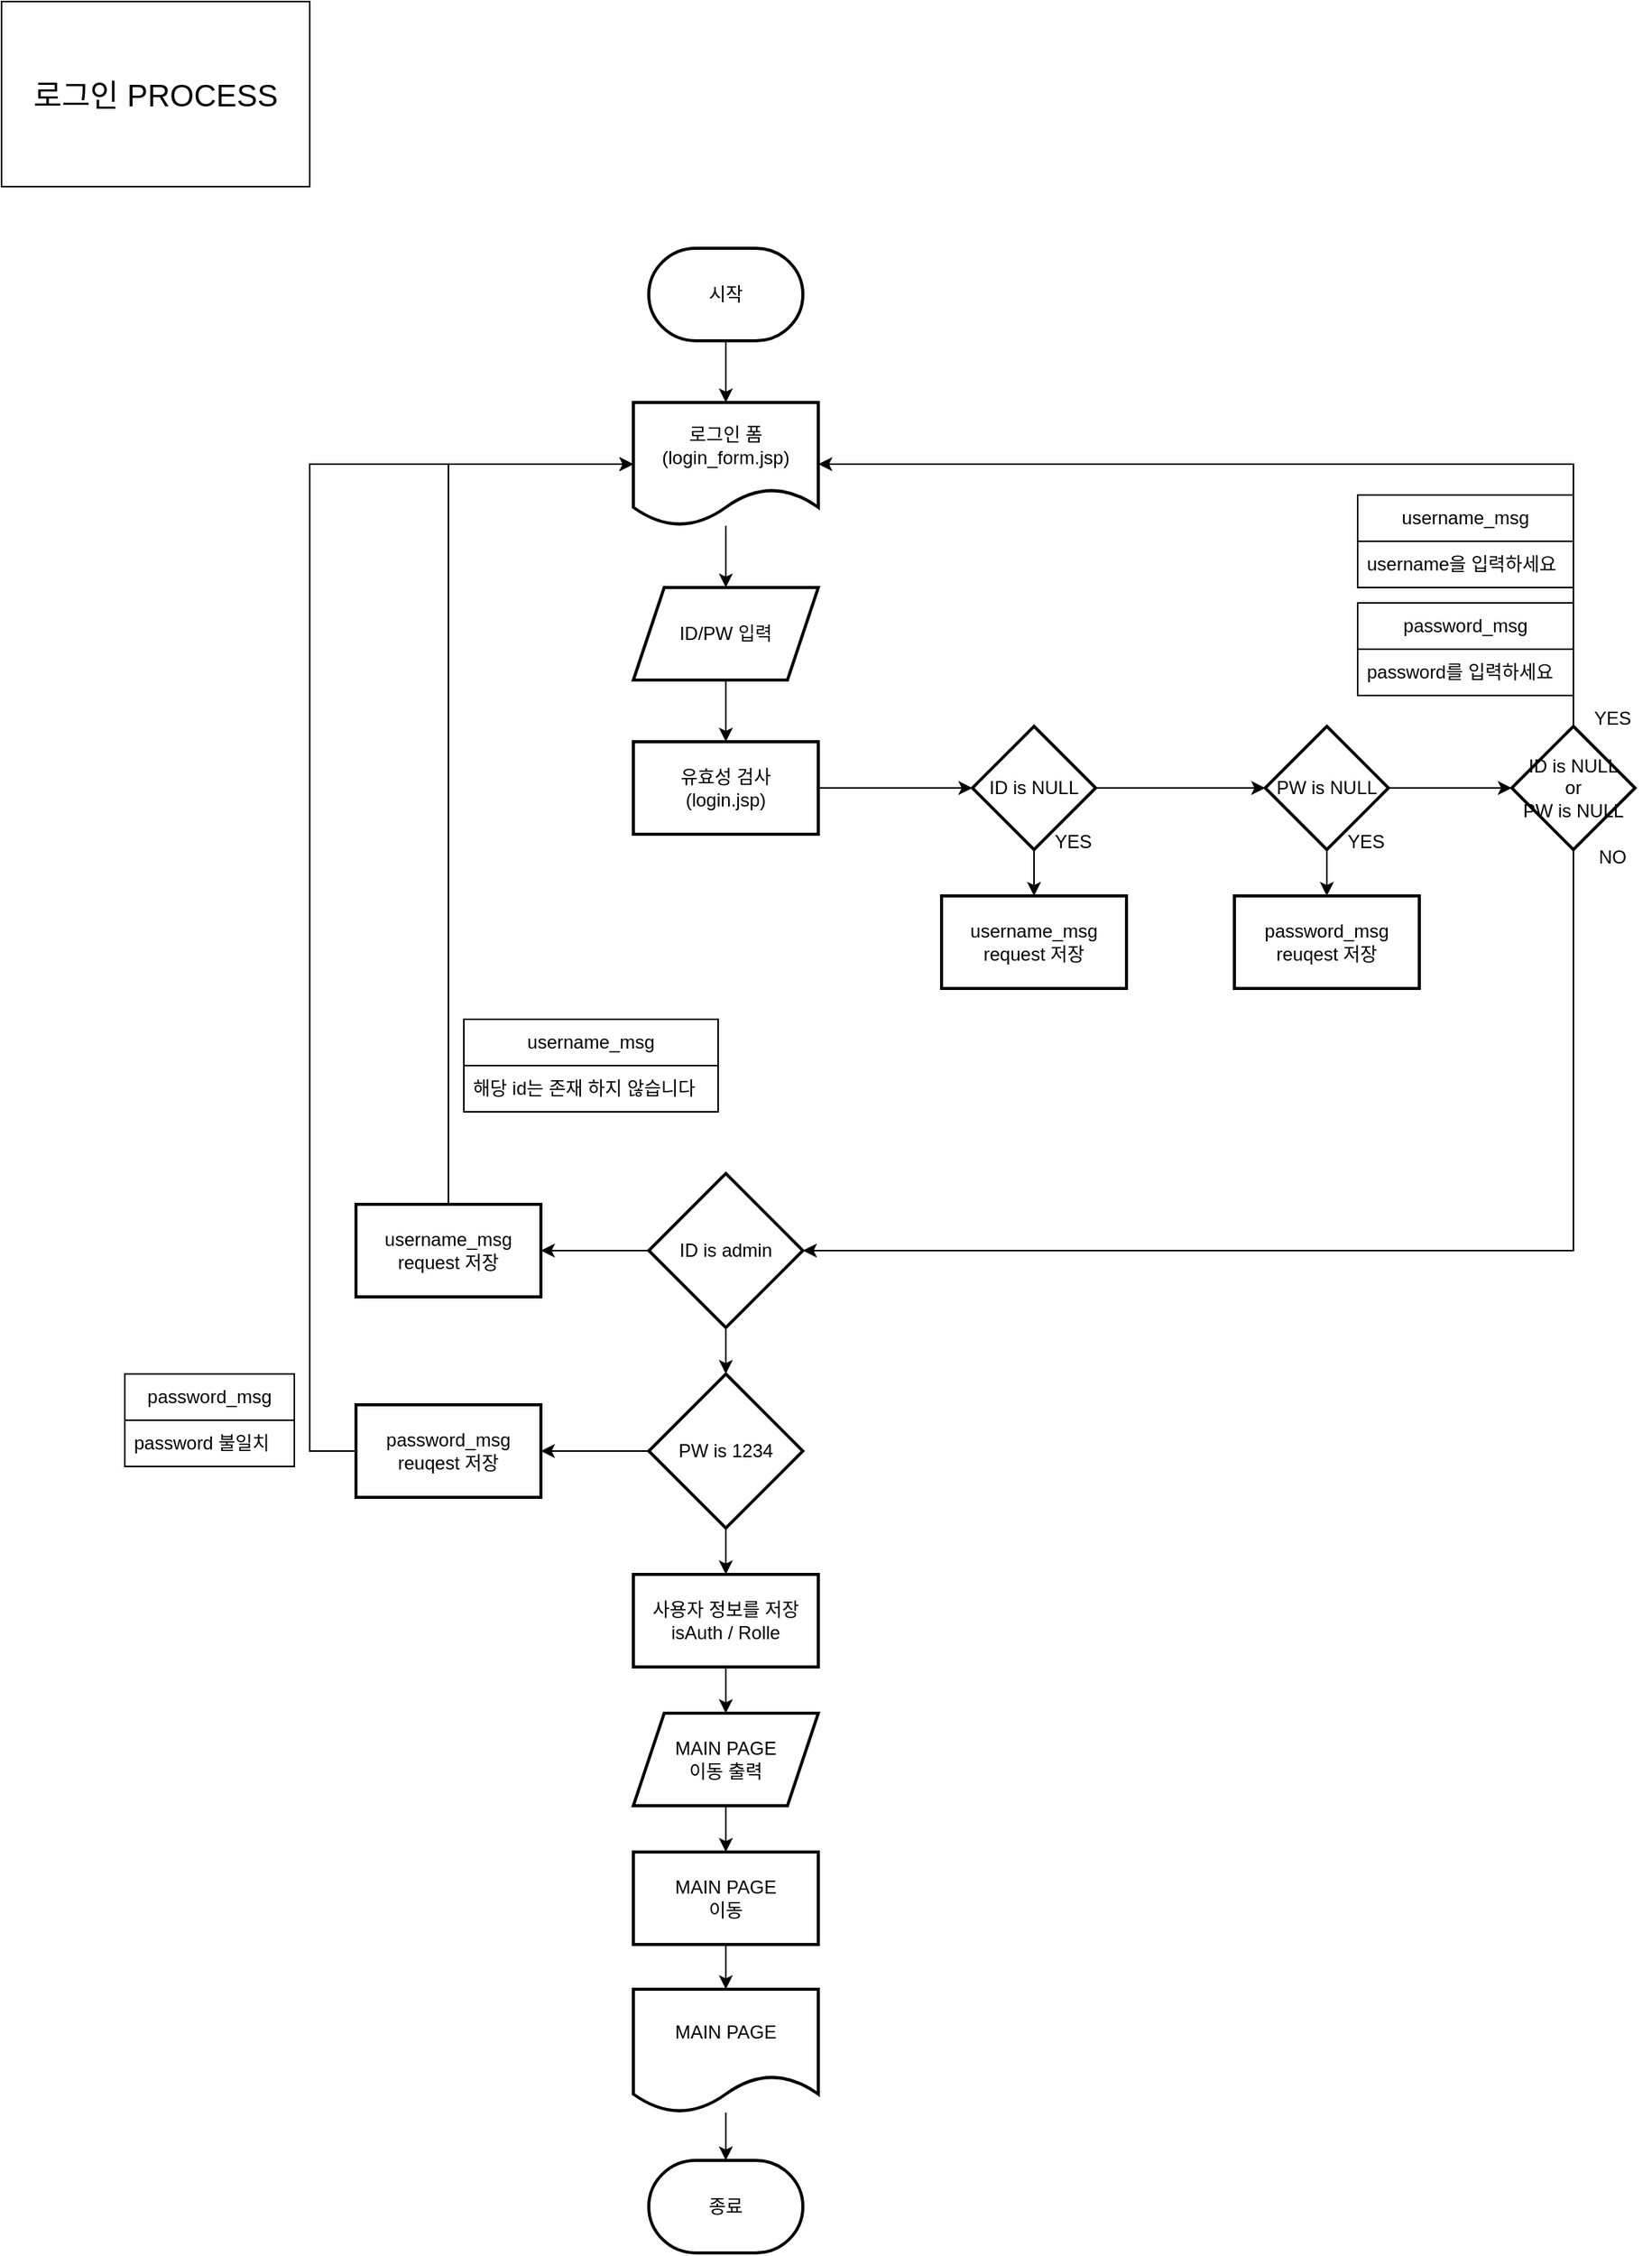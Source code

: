 <mxfile version="24.7.17">
  <diagram name="페이지-1" id="lcLlRt0JM3U1y7_rHN0O">
    <mxGraphModel dx="2876" dy="1206" grid="1" gridSize="10" guides="1" tooltips="1" connect="1" arrows="1" fold="1" page="1" pageScale="1" pageWidth="827" pageHeight="1169" math="0" shadow="0">
      <root>
        <mxCell id="0" />
        <mxCell id="1" parent="0" />
        <mxCell id="bqIYeae_kL6G4RBP41k4-2" value="&lt;font style=&quot;font-size: 20px;&quot;&gt;로그인 PROCESS&lt;/font&gt;" style="whiteSpace=wrap;html=1;" vertex="1" parent="1">
          <mxGeometry x="-480" y="40" width="200" height="120" as="geometry" />
        </mxCell>
        <mxCell id="bqIYeae_kL6G4RBP41k4-5" value="" style="edgeStyle=orthogonalEdgeStyle;rounded=0;orthogonalLoop=1;jettySize=auto;html=1;" edge="1" parent="1" source="bqIYeae_kL6G4RBP41k4-3" target="bqIYeae_kL6G4RBP41k4-4">
          <mxGeometry relative="1" as="geometry" />
        </mxCell>
        <mxCell id="bqIYeae_kL6G4RBP41k4-3" value="시작" style="strokeWidth=2;html=1;shape=mxgraph.flowchart.terminator;whiteSpace=wrap;" vertex="1" parent="1">
          <mxGeometry x="-60" y="200" width="100" height="60" as="geometry" />
        </mxCell>
        <mxCell id="bqIYeae_kL6G4RBP41k4-7" value="" style="edgeStyle=orthogonalEdgeStyle;rounded=0;orthogonalLoop=1;jettySize=auto;html=1;" edge="1" parent="1" source="bqIYeae_kL6G4RBP41k4-4" target="bqIYeae_kL6G4RBP41k4-6">
          <mxGeometry relative="1" as="geometry" />
        </mxCell>
        <mxCell id="bqIYeae_kL6G4RBP41k4-4" value="로그인 폼&lt;div&gt;(login_form.jsp)&lt;/div&gt;" style="shape=document;whiteSpace=wrap;html=1;boundedLbl=1;strokeWidth=2;" vertex="1" parent="1">
          <mxGeometry x="-70" y="300" width="120" height="80" as="geometry" />
        </mxCell>
        <mxCell id="bqIYeae_kL6G4RBP41k4-9" value="" style="edgeStyle=orthogonalEdgeStyle;rounded=0;orthogonalLoop=1;jettySize=auto;html=1;" edge="1" parent="1" source="bqIYeae_kL6G4RBP41k4-6" target="bqIYeae_kL6G4RBP41k4-8">
          <mxGeometry relative="1" as="geometry" />
        </mxCell>
        <mxCell id="bqIYeae_kL6G4RBP41k4-6" value="ID/PW 입력" style="shape=parallelogram;perimeter=parallelogramPerimeter;whiteSpace=wrap;html=1;fixedSize=1;strokeWidth=2;" vertex="1" parent="1">
          <mxGeometry x="-70" y="420" width="120" height="60" as="geometry" />
        </mxCell>
        <mxCell id="bqIYeae_kL6G4RBP41k4-11" value="" style="edgeStyle=orthogonalEdgeStyle;rounded=0;orthogonalLoop=1;jettySize=auto;html=1;" edge="1" parent="1" source="bqIYeae_kL6G4RBP41k4-8" target="bqIYeae_kL6G4RBP41k4-10">
          <mxGeometry relative="1" as="geometry" />
        </mxCell>
        <mxCell id="bqIYeae_kL6G4RBP41k4-8" value="&lt;div&gt;유효성 검사&lt;/div&gt;(login.jsp)" style="whiteSpace=wrap;html=1;strokeWidth=2;" vertex="1" parent="1">
          <mxGeometry x="-70" y="520" width="120" height="60" as="geometry" />
        </mxCell>
        <mxCell id="bqIYeae_kL6G4RBP41k4-19" value="" style="edgeStyle=orthogonalEdgeStyle;rounded=0;orthogonalLoop=1;jettySize=auto;html=1;" edge="1" parent="1" source="bqIYeae_kL6G4RBP41k4-10" target="bqIYeae_kL6G4RBP41k4-18">
          <mxGeometry relative="1" as="geometry" />
        </mxCell>
        <mxCell id="bqIYeae_kL6G4RBP41k4-30" value="" style="edgeStyle=orthogonalEdgeStyle;rounded=0;orthogonalLoop=1;jettySize=auto;html=1;" edge="1" parent="1" source="bqIYeae_kL6G4RBP41k4-10" target="bqIYeae_kL6G4RBP41k4-29">
          <mxGeometry relative="1" as="geometry" />
        </mxCell>
        <mxCell id="bqIYeae_kL6G4RBP41k4-10" value="ID is NULL" style="rhombus;whiteSpace=wrap;html=1;strokeWidth=2;" vertex="1" parent="1">
          <mxGeometry x="150" y="510" width="80" height="80" as="geometry" />
        </mxCell>
        <mxCell id="bqIYeae_kL6G4RBP41k4-13" value="username_msg" style="swimlane;fontStyle=0;childLayout=stackLayout;horizontal=1;startSize=30;horizontalStack=0;resizeParent=1;resizeParentMax=0;resizeLast=0;collapsible=1;marginBottom=0;whiteSpace=wrap;html=1;" vertex="1" parent="1">
          <mxGeometry x="400" y="360" width="140" height="60" as="geometry" />
        </mxCell>
        <mxCell id="bqIYeae_kL6G4RBP41k4-14" value="username을 입력하세요" style="text;strokeColor=none;fillColor=none;align=left;verticalAlign=middle;spacingLeft=4;spacingRight=4;overflow=hidden;points=[[0,0.5],[1,0.5]];portConstraint=eastwest;rotatable=0;whiteSpace=wrap;html=1;" vertex="1" parent="bqIYeae_kL6G4RBP41k4-13">
          <mxGeometry y="30" width="140" height="30" as="geometry" />
        </mxCell>
        <mxCell id="bqIYeae_kL6G4RBP41k4-17" value="YES" style="text;html=1;align=center;verticalAlign=middle;resizable=0;points=[];autosize=1;strokeColor=none;fillColor=none;" vertex="1" parent="1">
          <mxGeometry x="190" y="570" width="50" height="30" as="geometry" />
        </mxCell>
        <mxCell id="bqIYeae_kL6G4RBP41k4-32" value="" style="edgeStyle=orthogonalEdgeStyle;rounded=0;orthogonalLoop=1;jettySize=auto;html=1;" edge="1" parent="1" source="bqIYeae_kL6G4RBP41k4-18" target="bqIYeae_kL6G4RBP41k4-31">
          <mxGeometry relative="1" as="geometry" />
        </mxCell>
        <mxCell id="bqIYeae_kL6G4RBP41k4-37" value="" style="edgeStyle=orthogonalEdgeStyle;rounded=0;orthogonalLoop=1;jettySize=auto;html=1;" edge="1" parent="1" source="bqIYeae_kL6G4RBP41k4-18" target="bqIYeae_kL6G4RBP41k4-36">
          <mxGeometry relative="1" as="geometry" />
        </mxCell>
        <mxCell id="bqIYeae_kL6G4RBP41k4-18" value="PW is NULL" style="rhombus;whiteSpace=wrap;html=1;strokeWidth=2;" vertex="1" parent="1">
          <mxGeometry x="340" y="510" width="80" height="80" as="geometry" />
        </mxCell>
        <mxCell id="bqIYeae_kL6G4RBP41k4-21" value="YES" style="text;html=1;align=center;verticalAlign=middle;resizable=0;points=[];autosize=1;strokeColor=none;fillColor=none;" vertex="1" parent="1">
          <mxGeometry x="380" y="570" width="50" height="30" as="geometry" />
        </mxCell>
        <mxCell id="bqIYeae_kL6G4RBP41k4-22" value="password_msg" style="swimlane;fontStyle=0;childLayout=stackLayout;horizontal=1;startSize=30;horizontalStack=0;resizeParent=1;resizeParentMax=0;resizeLast=0;collapsible=1;marginBottom=0;whiteSpace=wrap;html=1;" vertex="1" parent="1">
          <mxGeometry x="400" y="430" width="140" height="60" as="geometry" />
        </mxCell>
        <mxCell id="bqIYeae_kL6G4RBP41k4-23" value="password를 입력하세요" style="text;strokeColor=none;fillColor=none;align=left;verticalAlign=middle;spacingLeft=4;spacingRight=4;overflow=hidden;points=[[0,0.5],[1,0.5]];portConstraint=eastwest;rotatable=0;whiteSpace=wrap;html=1;" vertex="1" parent="bqIYeae_kL6G4RBP41k4-22">
          <mxGeometry y="30" width="140" height="30" as="geometry" />
        </mxCell>
        <mxCell id="bqIYeae_kL6G4RBP41k4-29" value="username_msg&lt;div&gt;request 저장&lt;/div&gt;" style="whiteSpace=wrap;html=1;strokeWidth=2;" vertex="1" parent="1">
          <mxGeometry x="130" y="620" width="120" height="60" as="geometry" />
        </mxCell>
        <mxCell id="bqIYeae_kL6G4RBP41k4-31" value="password_msg&lt;div&gt;reuqest 저장&lt;/div&gt;" style="whiteSpace=wrap;html=1;strokeWidth=2;" vertex="1" parent="1">
          <mxGeometry x="320" y="620" width="120" height="60" as="geometry" />
        </mxCell>
        <mxCell id="bqIYeae_kL6G4RBP41k4-36" value="&lt;div&gt;ID is NULL&lt;/div&gt;&lt;div&gt;or&lt;/div&gt;PW is NULL" style="rhombus;whiteSpace=wrap;html=1;strokeWidth=2;" vertex="1" parent="1">
          <mxGeometry x="500" y="510" width="80" height="80" as="geometry" />
        </mxCell>
        <mxCell id="bqIYeae_kL6G4RBP41k4-38" value="" style="endArrow=classic;html=1;rounded=0;exitX=0.5;exitY=0;exitDx=0;exitDy=0;entryX=1;entryY=0.5;entryDx=0;entryDy=0;" edge="1" parent="1" source="bqIYeae_kL6G4RBP41k4-36" target="bqIYeae_kL6G4RBP41k4-4">
          <mxGeometry width="50" height="50" relative="1" as="geometry">
            <mxPoint x="355" y="320" as="sourcePoint" />
            <mxPoint x="405" y="270" as="targetPoint" />
            <Array as="points">
              <mxPoint x="540" y="340" />
            </Array>
          </mxGeometry>
        </mxCell>
        <mxCell id="bqIYeae_kL6G4RBP41k4-42" value="" style="endArrow=classic;html=1;rounded=0;exitX=0.5;exitY=1;exitDx=0;exitDy=0;entryX=1;entryY=0.5;entryDx=0;entryDy=0;entryPerimeter=0;" edge="1" parent="1" source="bqIYeae_kL6G4RBP41k4-36" target="bqIYeae_kL6G4RBP41k4-45">
          <mxGeometry width="50" height="50" relative="1" as="geometry">
            <mxPoint x="540" y="930" as="sourcePoint" />
            <mxPoint x="50" y="850" as="targetPoint" />
            <Array as="points">
              <mxPoint x="540" y="850" />
            </Array>
          </mxGeometry>
        </mxCell>
        <mxCell id="bqIYeae_kL6G4RBP41k4-43" value="YES" style="text;html=1;align=center;verticalAlign=middle;resizable=0;points=[];autosize=1;strokeColor=none;fillColor=none;" vertex="1" parent="1">
          <mxGeometry x="540" y="490" width="50" height="30" as="geometry" />
        </mxCell>
        <mxCell id="bqIYeae_kL6G4RBP41k4-44" value="NO" style="text;html=1;align=center;verticalAlign=middle;resizable=0;points=[];autosize=1;strokeColor=none;fillColor=none;" vertex="1" parent="1">
          <mxGeometry x="545" y="580" width="40" height="30" as="geometry" />
        </mxCell>
        <mxCell id="bqIYeae_kL6G4RBP41k4-48" value="" style="edgeStyle=orthogonalEdgeStyle;rounded=0;orthogonalLoop=1;jettySize=auto;html=1;" edge="1" parent="1" source="bqIYeae_kL6G4RBP41k4-45" target="bqIYeae_kL6G4RBP41k4-47">
          <mxGeometry relative="1" as="geometry" />
        </mxCell>
        <mxCell id="bqIYeae_kL6G4RBP41k4-60" value="" style="edgeStyle=orthogonalEdgeStyle;rounded=0;orthogonalLoop=1;jettySize=auto;html=1;" edge="1" parent="1" source="bqIYeae_kL6G4RBP41k4-45" target="bqIYeae_kL6G4RBP41k4-59">
          <mxGeometry relative="1" as="geometry" />
        </mxCell>
        <mxCell id="bqIYeae_kL6G4RBP41k4-45" value="ID is admin" style="strokeWidth=2;html=1;shape=mxgraph.flowchart.decision;whiteSpace=wrap;" vertex="1" parent="1">
          <mxGeometry x="-60" y="800" width="100" height="100" as="geometry" />
        </mxCell>
        <mxCell id="bqIYeae_kL6G4RBP41k4-58" value="" style="edgeStyle=orthogonalEdgeStyle;rounded=0;orthogonalLoop=1;jettySize=auto;html=1;" edge="1" parent="1" source="bqIYeae_kL6G4RBP41k4-47" target="bqIYeae_kL6G4RBP41k4-57">
          <mxGeometry relative="1" as="geometry" />
        </mxCell>
        <mxCell id="bqIYeae_kL6G4RBP41k4-64" value="" style="edgeStyle=orthogonalEdgeStyle;rounded=0;orthogonalLoop=1;jettySize=auto;html=1;" edge="1" parent="1" source="bqIYeae_kL6G4RBP41k4-47" target="bqIYeae_kL6G4RBP41k4-63">
          <mxGeometry relative="1" as="geometry" />
        </mxCell>
        <mxCell id="bqIYeae_kL6G4RBP41k4-47" value="PW is 1234" style="strokeWidth=2;html=1;shape=mxgraph.flowchart.decision;whiteSpace=wrap;" vertex="1" parent="1">
          <mxGeometry x="-60" y="930" width="100" height="100" as="geometry" />
        </mxCell>
        <mxCell id="bqIYeae_kL6G4RBP41k4-51" value="username_msg" style="swimlane;fontStyle=0;childLayout=stackLayout;horizontal=1;startSize=30;horizontalStack=0;resizeParent=1;resizeParentMax=0;resizeLast=0;collapsible=1;marginBottom=0;whiteSpace=wrap;html=1;" vertex="1" parent="1">
          <mxGeometry x="-180" y="700" width="165" height="60" as="geometry" />
        </mxCell>
        <mxCell id="bqIYeae_kL6G4RBP41k4-52" value="해당 id는 존재 하지 않습니다" style="text;strokeColor=none;fillColor=none;align=left;verticalAlign=middle;spacingLeft=4;spacingRight=4;overflow=hidden;points=[[0,0.5],[1,0.5]];portConstraint=eastwest;rotatable=0;whiteSpace=wrap;html=1;" vertex="1" parent="bqIYeae_kL6G4RBP41k4-51">
          <mxGeometry y="30" width="165" height="30" as="geometry" />
        </mxCell>
        <mxCell id="bqIYeae_kL6G4RBP41k4-55" value="password_msg" style="swimlane;fontStyle=0;childLayout=stackLayout;horizontal=1;startSize=30;horizontalStack=0;resizeParent=1;resizeParentMax=0;resizeLast=0;collapsible=1;marginBottom=0;whiteSpace=wrap;html=1;" vertex="1" parent="1">
          <mxGeometry x="-400" y="930" width="110" height="60" as="geometry" />
        </mxCell>
        <mxCell id="bqIYeae_kL6G4RBP41k4-56" value="password 불일치" style="text;strokeColor=none;fillColor=none;align=left;verticalAlign=middle;spacingLeft=4;spacingRight=4;overflow=hidden;points=[[0,0.5],[1,0.5]];portConstraint=eastwest;rotatable=0;whiteSpace=wrap;html=1;" vertex="1" parent="bqIYeae_kL6G4RBP41k4-55">
          <mxGeometry y="30" width="110" height="30" as="geometry" />
        </mxCell>
        <mxCell id="bqIYeae_kL6G4RBP41k4-57" value="password_msg&lt;div&gt;reuqest 저장&lt;/div&gt;" style="whiteSpace=wrap;html=1;strokeWidth=2;" vertex="1" parent="1">
          <mxGeometry x="-250" y="950" width="120" height="60" as="geometry" />
        </mxCell>
        <mxCell id="bqIYeae_kL6G4RBP41k4-59" value="username_msg&lt;div&gt;request 저장&lt;/div&gt;" style="whiteSpace=wrap;html=1;strokeWidth=2;" vertex="1" parent="1">
          <mxGeometry x="-250" y="820" width="120" height="60" as="geometry" />
        </mxCell>
        <mxCell id="bqIYeae_kL6G4RBP41k4-61" value="" style="endArrow=classic;html=1;rounded=0;exitX=0;exitY=0.5;exitDx=0;exitDy=0;entryX=0;entryY=0.5;entryDx=0;entryDy=0;" edge="1" parent="1" source="bqIYeae_kL6G4RBP41k4-57" target="bqIYeae_kL6G4RBP41k4-4">
          <mxGeometry width="50" height="50" relative="1" as="geometry">
            <mxPoint y="650" as="sourcePoint" />
            <mxPoint x="50" y="600" as="targetPoint" />
            <Array as="points">
              <mxPoint x="-280" y="980" />
              <mxPoint x="-280" y="340" />
              <mxPoint x="-190" y="340" />
            </Array>
          </mxGeometry>
        </mxCell>
        <mxCell id="bqIYeae_kL6G4RBP41k4-62" value="" style="endArrow=classic;html=1;rounded=0;exitX=0.5;exitY=0;exitDx=0;exitDy=0;entryX=0;entryY=0.5;entryDx=0;entryDy=0;" edge="1" parent="1" source="bqIYeae_kL6G4RBP41k4-59" target="bqIYeae_kL6G4RBP41k4-4">
          <mxGeometry width="50" height="50" relative="1" as="geometry">
            <mxPoint x="-175" y="610" as="sourcePoint" />
            <mxPoint x="-125" y="560" as="targetPoint" />
            <Array as="points">
              <mxPoint x="-190" y="340" />
            </Array>
          </mxGeometry>
        </mxCell>
        <mxCell id="bqIYeae_kL6G4RBP41k4-68" value="" style="edgeStyle=orthogonalEdgeStyle;rounded=0;orthogonalLoop=1;jettySize=auto;html=1;" edge="1" parent="1" source="bqIYeae_kL6G4RBP41k4-63" target="bqIYeae_kL6G4RBP41k4-67">
          <mxGeometry relative="1" as="geometry" />
        </mxCell>
        <mxCell id="bqIYeae_kL6G4RBP41k4-63" value="사용자 정보를 저장&lt;div&gt;isAuth / Rolle&lt;/div&gt;" style="whiteSpace=wrap;html=1;strokeWidth=2;" vertex="1" parent="1">
          <mxGeometry x="-70" y="1060" width="120" height="60" as="geometry" />
        </mxCell>
        <mxCell id="bqIYeae_kL6G4RBP41k4-70" value="" style="edgeStyle=orthogonalEdgeStyle;rounded=0;orthogonalLoop=1;jettySize=auto;html=1;" edge="1" parent="1" source="bqIYeae_kL6G4RBP41k4-67" target="bqIYeae_kL6G4RBP41k4-69">
          <mxGeometry relative="1" as="geometry" />
        </mxCell>
        <mxCell id="bqIYeae_kL6G4RBP41k4-67" value="MAIN PAGE&lt;div&gt;이동 출력&lt;/div&gt;" style="shape=parallelogram;perimeter=parallelogramPerimeter;whiteSpace=wrap;html=1;fixedSize=1;strokeWidth=2;" vertex="1" parent="1">
          <mxGeometry x="-70" y="1150" width="120" height="60" as="geometry" />
        </mxCell>
        <mxCell id="bqIYeae_kL6G4RBP41k4-72" value="" style="edgeStyle=orthogonalEdgeStyle;rounded=0;orthogonalLoop=1;jettySize=auto;html=1;" edge="1" parent="1" source="bqIYeae_kL6G4RBP41k4-69" target="bqIYeae_kL6G4RBP41k4-71">
          <mxGeometry relative="1" as="geometry" />
        </mxCell>
        <mxCell id="bqIYeae_kL6G4RBP41k4-69" value="MAIN PAGE&lt;div&gt;이동&lt;/div&gt;" style="whiteSpace=wrap;html=1;strokeWidth=2;" vertex="1" parent="1">
          <mxGeometry x="-70" y="1240" width="120" height="60" as="geometry" />
        </mxCell>
        <mxCell id="bqIYeae_kL6G4RBP41k4-74" value="" style="edgeStyle=orthogonalEdgeStyle;rounded=0;orthogonalLoop=1;jettySize=auto;html=1;" edge="1" parent="1" source="bqIYeae_kL6G4RBP41k4-71" target="bqIYeae_kL6G4RBP41k4-73">
          <mxGeometry relative="1" as="geometry" />
        </mxCell>
        <mxCell id="bqIYeae_kL6G4RBP41k4-71" value="MAIN PAGE" style="shape=document;whiteSpace=wrap;html=1;boundedLbl=1;strokeWidth=2;" vertex="1" parent="1">
          <mxGeometry x="-70" y="1329" width="120" height="80" as="geometry" />
        </mxCell>
        <mxCell id="bqIYeae_kL6G4RBP41k4-73" value="종료" style="strokeWidth=2;html=1;shape=mxgraph.flowchart.terminator;whiteSpace=wrap;" vertex="1" parent="1">
          <mxGeometry x="-60" y="1440" width="100" height="60" as="geometry" />
        </mxCell>
      </root>
    </mxGraphModel>
  </diagram>
</mxfile>
